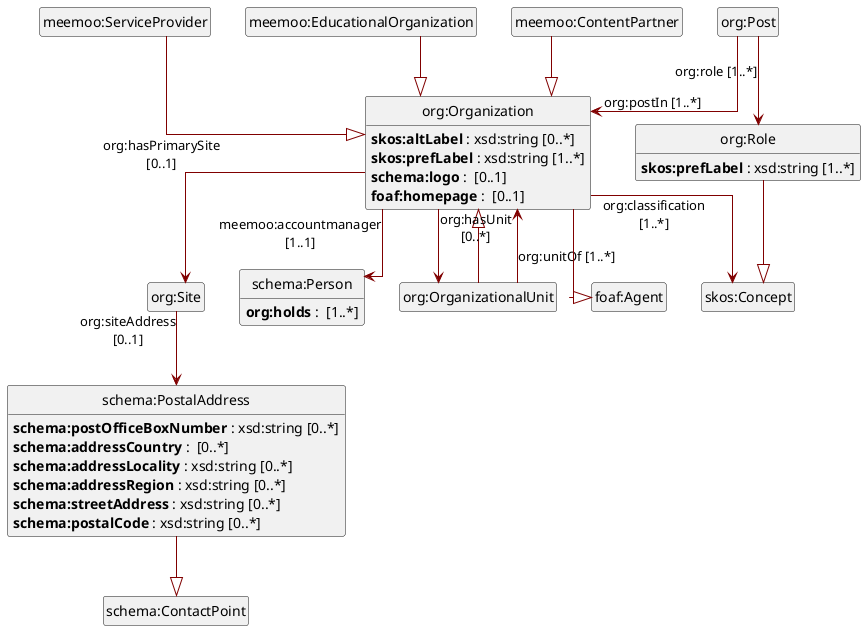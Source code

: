 
@startuml
skinparam classFontSize 14
!define LIGHTORANGE
skinparam componentStyle uml2
skinparam wrapMessageWidth 100
skinparam ArrowColor #Maroon
skinparam linetype ortho
    
class "meemoo:ServiceProvider" as 741dc7f4e1c9b5274f383212bfb29e61
class "org:Organization" as 74ac90c9c816d92423aaedea3c4d9dd8
741dc7f4e1c9b5274f383212bfb29e61 --|> 74ac90c9c816d92423aaedea3c4d9dd8
class "org:Site" as a182fa44f1b8a7375066b127bce34cd9
class "schema:PostalAddress" as 040b3bd8114f3bbd9a41594bf0c9ecdb
a182fa44f1b8a7375066b127bce34cd9 --> 040b3bd8114f3bbd9a41594bf0c9ecdb : org:siteAddress [0..1]
class "schema:Person" as 9e9cb48c1174c31afed273d1a674e5ba
9e9cb48c1174c31afed273d1a674e5ba : <b>org:holds</b> :  [1..*]
class "org:Post" as 758ff8c4e98db8a08647538fbd3197e6
class "org:Role" as 39c159ee41f4079de76a2f89e3b544e0
758ff8c4e98db8a08647538fbd3197e6 --> 39c159ee41f4079de76a2f89e3b544e0 : org:role [1..*]
class "org:Organization" as 74ac90c9c816d92423aaedea3c4d9dd8
758ff8c4e98db8a08647538fbd3197e6 --> 74ac90c9c816d92423aaedea3c4d9dd8 : org:postIn [1..*]
class "meemoo:EducationalOrganization" as eb920d55ab34e13ae15beb57b15693b9
class "org:Organization" as 74ac90c9c816d92423aaedea3c4d9dd8
eb920d55ab34e13ae15beb57b15693b9 --|> 74ac90c9c816d92423aaedea3c4d9dd8
class "meemoo:ContentPartner" as 77739dd3f071147316defc65f18cf85c
class "org:Organization" as 74ac90c9c816d92423aaedea3c4d9dd8
77739dd3f071147316defc65f18cf85c --|> 74ac90c9c816d92423aaedea3c4d9dd8
class "org:OrganizationalUnit" as 4f5ff6b45d41fb3a14b5cf318ab0bfa4
class "org:Organization" as 74ac90c9c816d92423aaedea3c4d9dd8
4f5ff6b45d41fb3a14b5cf318ab0bfa4 --|> 74ac90c9c816d92423aaedea3c4d9dd8
class "org:Organization" as 74ac90c9c816d92423aaedea3c4d9dd8
4f5ff6b45d41fb3a14b5cf318ab0bfa4 --> 74ac90c9c816d92423aaedea3c4d9dd8 : org:unitOf [1..*]
class "org:Organization" as 74ac90c9c816d92423aaedea3c4d9dd8
class "foaf:Agent" as 3b1fed4016ea3410e7b39f0cf0331513
74ac90c9c816d92423aaedea3c4d9dd8 --|> 3b1fed4016ea3410e7b39f0cf0331513
74ac90c9c816d92423aaedea3c4d9dd8 : <b>skos:altLabel</b> : xsd:string [0..*]
class "skos:Concept" as ffeaf0d3664c31215f614a64f5bb45a5
74ac90c9c816d92423aaedea3c4d9dd8 --> ffeaf0d3664c31215f614a64f5bb45a5 : org:classification [1..*]
74ac90c9c816d92423aaedea3c4d9dd8 : <b>skos:prefLabel</b> : xsd:string [1..*]
74ac90c9c816d92423aaedea3c4d9dd8 : <b>schema:logo</b> :  [0..1]
class "org:OrganizationalUnit" as 4f5ff6b45d41fb3a14b5cf318ab0bfa4
74ac90c9c816d92423aaedea3c4d9dd8 --> 4f5ff6b45d41fb3a14b5cf318ab0bfa4 : org:hasUnit [0..*]
class "org:Site" as a182fa44f1b8a7375066b127bce34cd9
74ac90c9c816d92423aaedea3c4d9dd8 --> a182fa44f1b8a7375066b127bce34cd9 : org:hasPrimarySite [0..1]
74ac90c9c816d92423aaedea3c4d9dd8 : <b>foaf:homepage</b> :  [0..1]
class "schema:Person" as 9e9cb48c1174c31afed273d1a674e5ba
74ac90c9c816d92423aaedea3c4d9dd8 --> 9e9cb48c1174c31afed273d1a674e5ba : meemoo:accountmanager [1..1]
class "schema:PostalAddress" as 040b3bd8114f3bbd9a41594bf0c9ecdb
class "schema:ContactPoint" as 5737d77d36e1661caabe06256eedc2f0
040b3bd8114f3bbd9a41594bf0c9ecdb --|> 5737d77d36e1661caabe06256eedc2f0
040b3bd8114f3bbd9a41594bf0c9ecdb : <b>schema:postOfficeBoxNumber</b> : xsd:string [0..*]
040b3bd8114f3bbd9a41594bf0c9ecdb : <b>schema:addressCountry</b> :  [0..*]
040b3bd8114f3bbd9a41594bf0c9ecdb : <b>schema:addressLocality</b> : xsd:string [0..*]
040b3bd8114f3bbd9a41594bf0c9ecdb : <b>schema:addressRegion</b> : xsd:string [0..*]
040b3bd8114f3bbd9a41594bf0c9ecdb : <b>schema:streetAddress</b> : xsd:string [0..*]
040b3bd8114f3bbd9a41594bf0c9ecdb : <b>schema:postalCode</b> : xsd:string [0..*]
class "org:Role" as 39c159ee41f4079de76a2f89e3b544e0
class "skos:Concept" as ffeaf0d3664c31215f614a64f5bb45a5
39c159ee41f4079de76a2f89e3b544e0 --|> ffeaf0d3664c31215f614a64f5bb45a5
39c159ee41f4079de76a2f89e3b544e0 : <b>skos:prefLabel</b> : xsd:string [1..*]

hide circle
hide methods
hide empty members
@enduml
    

